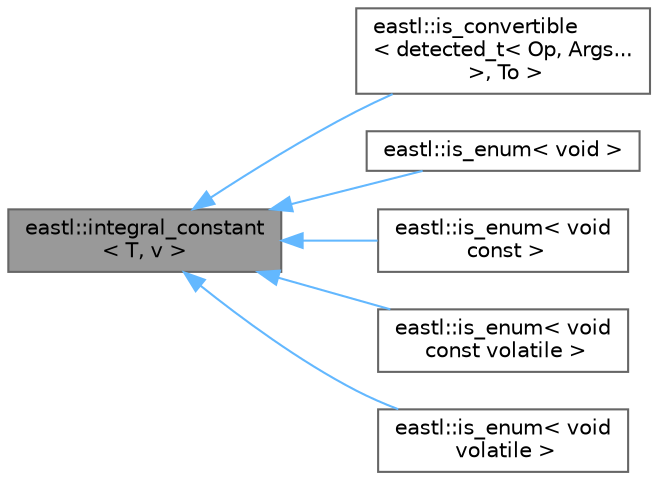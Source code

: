 digraph "eastl::integral_constant&lt; T, v &gt;"
{
 // LATEX_PDF_SIZE
  bgcolor="transparent";
  edge [fontname=Helvetica,fontsize=10,labelfontname=Helvetica,labelfontsize=10];
  node [fontname=Helvetica,fontsize=10,shape=box,height=0.2,width=0.4];
  rankdir="LR";
  Node1 [id="Node000001",label="eastl::integral_constant\l\< T, v \>",height=0.2,width=0.4,color="gray40", fillcolor="grey60", style="filled", fontcolor="black",tooltip=" "];
  Node1 -> Node2 [id="edge1_Node000001_Node000002",dir="back",color="steelblue1",style="solid",tooltip=" "];
  Node2 [id="Node000002",label="eastl::is_convertible\l\< detected_t\< Op, Args...\l \>, To \>",height=0.2,width=0.4,color="gray40", fillcolor="white", style="filled",URL="$structeastl_1_1is__convertible.html",tooltip=" "];
  Node1 -> Node3 [id="edge2_Node000001_Node000003",dir="back",color="steelblue1",style="solid",tooltip=" "];
  Node3 [id="Node000003",label="eastl::is_enum\< void \>",height=0.2,width=0.4,color="gray40", fillcolor="white", style="filled",URL="$structeastl_1_1is__enum_3_01void_01_4.html",tooltip=" "];
  Node1 -> Node4 [id="edge3_Node000001_Node000004",dir="back",color="steelblue1",style="solid",tooltip=" "];
  Node4 [id="Node000004",label="eastl::is_enum\< void\l const \>",height=0.2,width=0.4,color="gray40", fillcolor="white", style="filled",URL="$structeastl_1_1is__enum_3_01void_01const_01_4.html",tooltip=" "];
  Node1 -> Node5 [id="edge4_Node000001_Node000005",dir="back",color="steelblue1",style="solid",tooltip=" "];
  Node5 [id="Node000005",label="eastl::is_enum\< void\l const volatile \>",height=0.2,width=0.4,color="gray40", fillcolor="white", style="filled",URL="$structeastl_1_1is__enum_3_01void_01const_01volatile_01_4.html",tooltip=" "];
  Node1 -> Node6 [id="edge5_Node000001_Node000006",dir="back",color="steelblue1",style="solid",tooltip=" "];
  Node6 [id="Node000006",label="eastl::is_enum\< void\l volatile \>",height=0.2,width=0.4,color="gray40", fillcolor="white", style="filled",URL="$structeastl_1_1is__enum_3_01void_01volatile_01_4.html",tooltip=" "];
}
